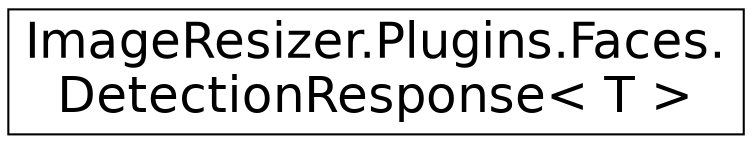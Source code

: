 digraph "Graphical Class Hierarchy"
{
  edge [fontname="Helvetica",fontsize="24",labelfontname="Helvetica",labelfontsize="24"];
  node [fontname="Helvetica",fontsize="24",shape=record];
  rankdir="LR";
  Node1 [label="ImageResizer.Plugins.Faces.\lDetectionResponse\< T \>",height=0.2,width=0.4,color="black", fillcolor="white", style="filled",URL="$class_image_resizer_1_1_plugins_1_1_faces_1_1_detection_response_3_01_t_01_4.html"];
}
